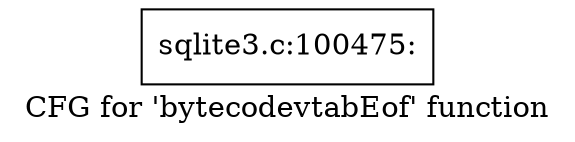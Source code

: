 digraph "CFG for 'bytecodevtabEof' function" {
	label="CFG for 'bytecodevtabEof' function";

	Node0x55c0fb820b30 [shape=record,label="{sqlite3.c:100475:}"];
}
